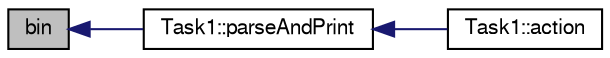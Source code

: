 digraph G
{
  bgcolor="transparent";
  edge [fontname="FreeSans",fontsize="10",labelfontname="FreeSans",labelfontsize="10"];
  node [fontname="FreeSans",fontsize="10",shape=record];
  rankdir="LR";
  Node1 [label="bin",height=0.2,width=0.4,color="black", fillcolor="grey75", style="filled" fontcolor="black"];
  Node1 -> Node2 [dir="back",color="midnightblue",fontsize="10",style="solid",fontname="FreeSans"];
  Node2 [label="Task1::parseAndPrint",height=0.2,width=0.4,color="black",URL="$classTask1.html#af4e3f3b3085e350a5e939da4dba2738d",tooltip="parse and print the multiboot information"];
  Node2 -> Node3 [dir="back",color="midnightblue",fontsize="10",style="solid",fontname="FreeSans"];
  Node3 [label="Task1::action",height=0.2,width=0.4,color="black",URL="$classTask1.html#a0d4029a13591e70af436c0ead066ea5c",tooltip="parse and print multiboot information"];
}
